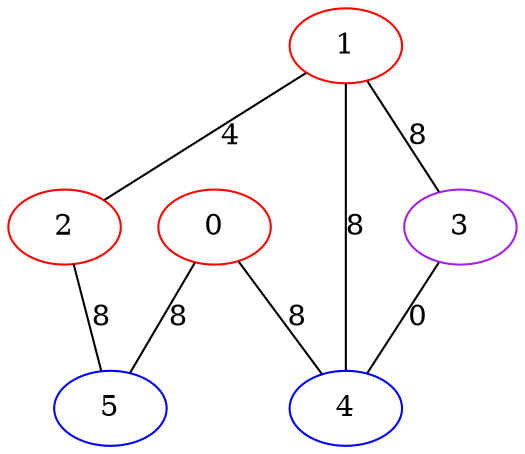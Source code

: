 graph "" {
0 [color=red, weight=1];
1 [color=red, weight=1];
2 [color=red, weight=1];
3 [color=purple, weight=4];
4 [color=blue, weight=3];
5 [color=blue, weight=3];
0 -- 4  [key=0, label=8];
0 -- 5  [key=0, label=8];
1 -- 2  [key=0, label=4];
1 -- 3  [key=0, label=8];
1 -- 4  [key=0, label=8];
2 -- 5  [key=0, label=8];
3 -- 4  [key=0, label=0];
}
